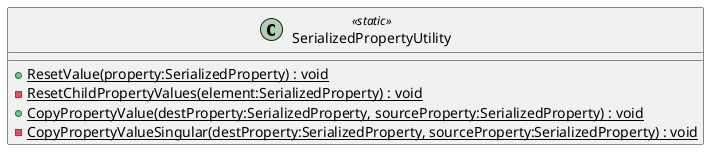 @startuml
class SerializedPropertyUtility <<static>> {
    + {static} ResetValue(property:SerializedProperty) : void
    - {static} ResetChildPropertyValues(element:SerializedProperty) : void
    + {static} CopyPropertyValue(destProperty:SerializedProperty, sourceProperty:SerializedProperty) : void
    - {static} CopyPropertyValueSingular(destProperty:SerializedProperty, sourceProperty:SerializedProperty) : void
}
@enduml
